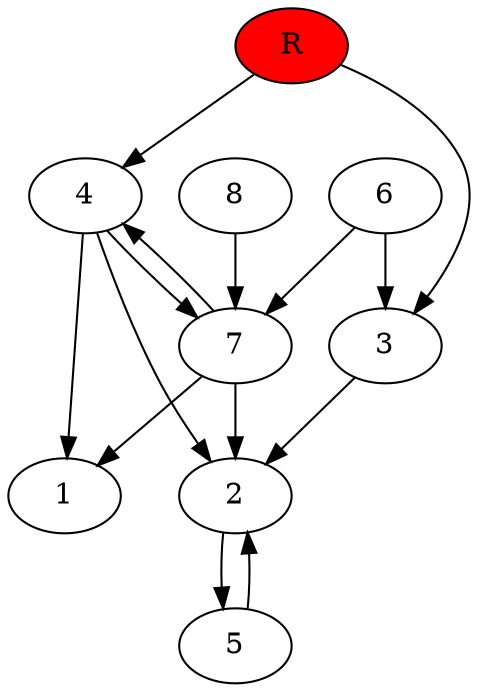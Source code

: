 digraph prb38036 {
	1
	2
	3
	4
	5
	6
	7
	8
	R [fillcolor="#ff0000" style=filled]
	2 -> 5
	3 -> 2
	4 -> 1
	4 -> 2
	4 -> 7
	5 -> 2
	6 -> 3
	6 -> 7
	7 -> 1
	7 -> 2
	7 -> 4
	8 -> 7
	R -> 3
	R -> 4
}
